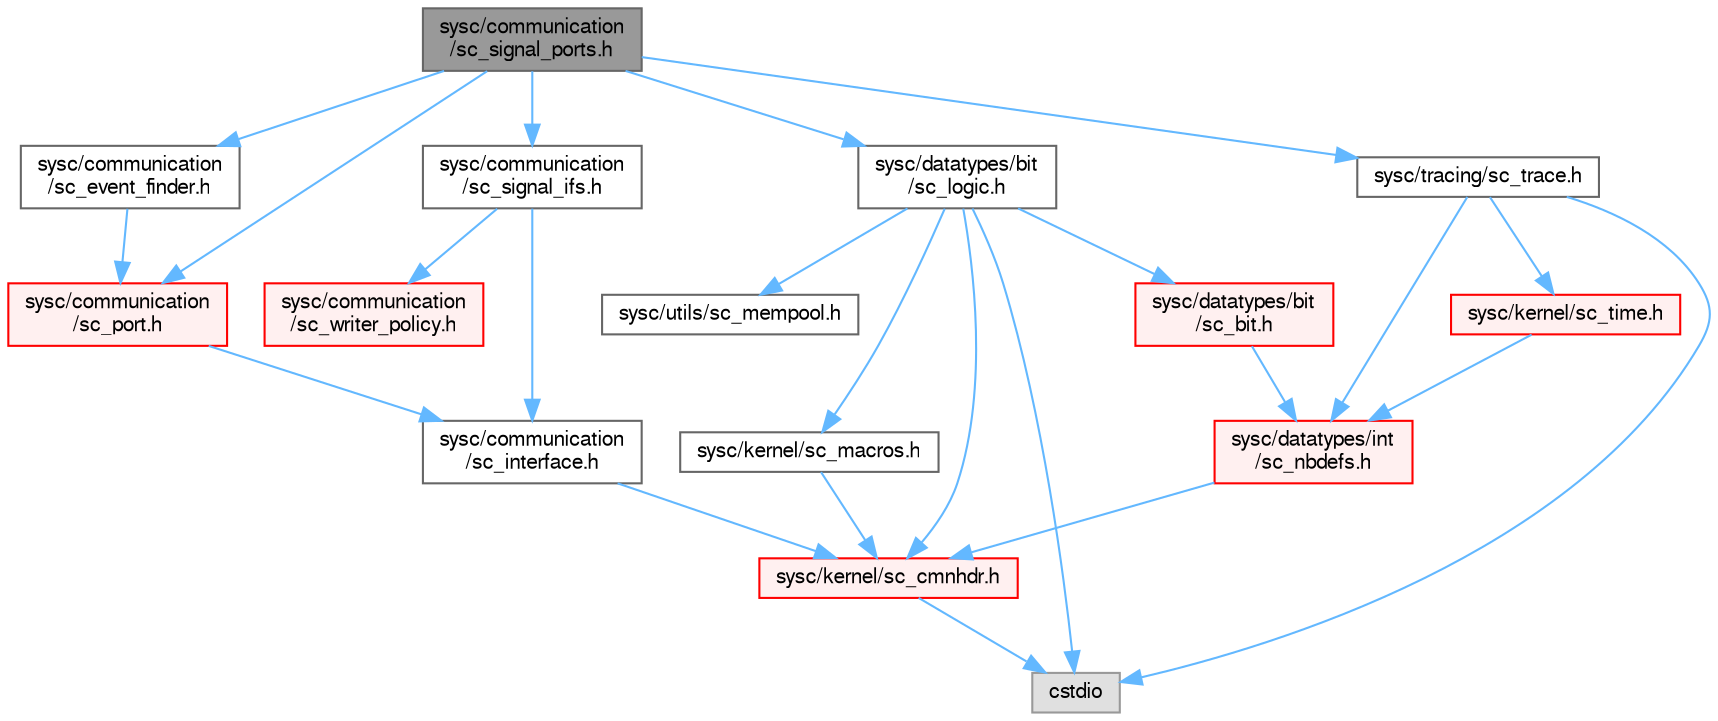 digraph "sysc/communication/sc_signal_ports.h"
{
 // LATEX_PDF_SIZE
  bgcolor="transparent";
  edge [fontname=FreeSans,fontsize=10,labelfontname=FreeSans,labelfontsize=10];
  node [fontname=FreeSans,fontsize=10,shape=box,height=0.2,width=0.4];
  Node1 [id="Node000001",label="sysc/communication\l/sc_signal_ports.h",height=0.2,width=0.4,color="gray40", fillcolor="grey60", style="filled", fontcolor="black",tooltip=" "];
  Node1 -> Node2 [id="edge1_Node000001_Node000002",color="steelblue1",style="solid",tooltip=" "];
  Node2 [id="Node000002",label="sysc/communication\l/sc_event_finder.h",height=0.2,width=0.4,color="grey40", fillcolor="white", style="filled",URL="$a00308.html",tooltip=" "];
  Node2 -> Node3 [id="edge2_Node000002_Node000003",color="steelblue1",style="solid",tooltip=" "];
  Node3 [id="Node000003",label="sysc/communication\l/sc_port.h",height=0.2,width=0.4,color="red", fillcolor="#FFF0F0", style="filled",URL="$a00281.html",tooltip=" "];
  Node3 -> Node15 [id="edge3_Node000003_Node000015",color="steelblue1",style="solid",tooltip=" "];
  Node15 [id="Node000015",label="sysc/communication\l/sc_interface.h",height=0.2,width=0.4,color="grey40", fillcolor="white", style="filled",URL="$a00302.html",tooltip=" "];
  Node15 -> Node9 [id="edge4_Node000015_Node000009",color="steelblue1",style="solid",tooltip=" "];
  Node9 [id="Node000009",label="sysc/kernel/sc_cmnhdr.h",height=0.2,width=0.4,color="red", fillcolor="#FFF0F0", style="filled",URL="$a00428.html",tooltip=" "];
  Node9 -> Node11 [id="edge5_Node000009_Node000011",color="steelblue1",style="solid",tooltip=" "];
  Node11 [id="Node000011",label="cstdio",height=0.2,width=0.4,color="grey60", fillcolor="#E0E0E0", style="filled",tooltip=" "];
  Node1 -> Node3 [id="edge6_Node000001_Node000003",color="steelblue1",style="solid",tooltip=" "];
  Node1 -> Node56 [id="edge7_Node000001_Node000056",color="steelblue1",style="solid",tooltip=" "];
  Node56 [id="Node000056",label="sysc/communication\l/sc_signal_ifs.h",height=0.2,width=0.4,color="grey40", fillcolor="white", style="filled",URL="$a00278.html",tooltip=" "];
  Node56 -> Node15 [id="edge8_Node000056_Node000015",color="steelblue1",style="solid",tooltip=" "];
  Node56 -> Node53 [id="edge9_Node000056_Node000053",color="steelblue1",style="solid",tooltip=" "];
  Node53 [id="Node000053",label="sysc/communication\l/sc_writer_policy.h",height=0.2,width=0.4,color="red", fillcolor="#FFF0F0", style="filled",URL="$a00248.html",tooltip=" "];
  Node1 -> Node57 [id="edge10_Node000001_Node000057",color="steelblue1",style="solid",tooltip=" "];
  Node57 [id="Node000057",label="sysc/datatypes/bit\l/sc_logic.h",height=0.2,width=0.4,color="grey40", fillcolor="white", style="filled",URL="$a00035.html",tooltip=" "];
  Node57 -> Node11 [id="edge11_Node000057_Node000011",color="steelblue1",style="solid",tooltip=" "];
  Node57 -> Node9 [id="edge12_Node000057_Node000009",color="steelblue1",style="solid",tooltip=" "];
  Node57 -> Node58 [id="edge13_Node000057_Node000058",color="steelblue1",style="solid",tooltip=" "];
  Node58 [id="Node000058",label="sysc/kernel/sc_macros.h",height=0.2,width=0.4,color="grey40", fillcolor="white", style="filled",URL="$a00374.html",tooltip=" "];
  Node58 -> Node9 [id="edge14_Node000058_Node000009",color="steelblue1",style="solid",tooltip=" "];
  Node57 -> Node59 [id="edge15_Node000057_Node000059",color="steelblue1",style="solid",tooltip=" "];
  Node59 [id="Node000059",label="sysc/utils/sc_mempool.h",height=0.2,width=0.4,color="grey40", fillcolor="white", style="filled",URL="$a00218.html",tooltip=" "];
  Node57 -> Node60 [id="edge16_Node000057_Node000060",color="steelblue1",style="solid",tooltip=" "];
  Node60 [id="Node000060",label="sysc/datatypes/bit\l/sc_bit.h",height=0.2,width=0.4,color="red", fillcolor="#FFF0F0", style="filled",URL="$a00032.html",tooltip=" "];
  Node60 -> Node28 [id="edge17_Node000060_Node000028",color="steelblue1",style="solid",tooltip=" "];
  Node28 [id="Node000028",label="sysc/datatypes/int\l/sc_nbdefs.h",height=0.2,width=0.4,color="red", fillcolor="#FFF0F0", style="filled",URL="$a00140.html",tooltip=" "];
  Node28 -> Node9 [id="edge18_Node000028_Node000009",color="steelblue1",style="solid",tooltip=" "];
  Node1 -> Node61 [id="edge19_Node000001_Node000061",color="steelblue1",style="solid",tooltip=" "];
  Node61 [id="Node000061",label="sysc/tracing/sc_trace.h",height=0.2,width=0.4,color="grey40", fillcolor="white", style="filled",URL="$a00017.html",tooltip=" "];
  Node61 -> Node11 [id="edge20_Node000061_Node000011",color="steelblue1",style="solid",tooltip=" "];
  Node61 -> Node28 [id="edge21_Node000061_Node000028",color="steelblue1",style="solid",tooltip=" "];
  Node61 -> Node27 [id="edge22_Node000061_Node000027",color="steelblue1",style="solid",tooltip=" "];
  Node27 [id="Node000027",label="sysc/kernel/sc_time.h",height=0.2,width=0.4,color="red", fillcolor="#FFF0F0", style="filled",URL="$a00365.html",tooltip=" "];
  Node27 -> Node28 [id="edge23_Node000027_Node000028",color="steelblue1",style="solid",tooltip=" "];
}
